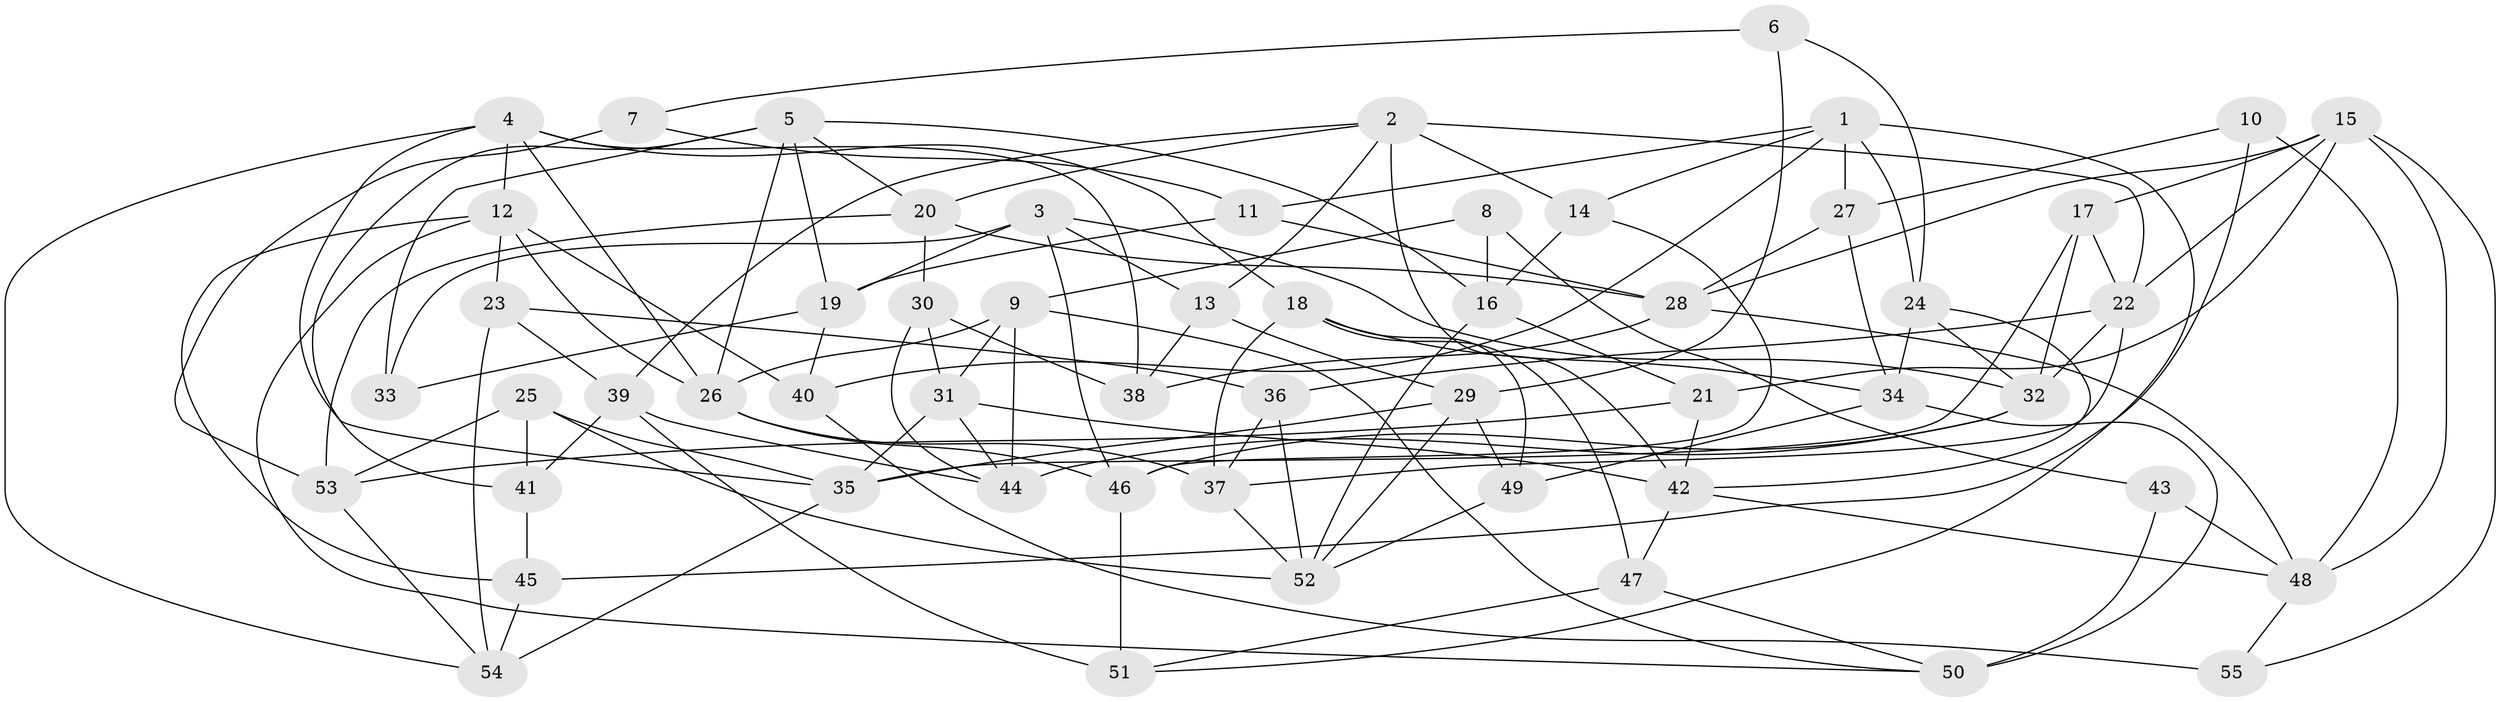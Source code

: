 // original degree distribution, {4: 1.0}
// Generated by graph-tools (version 1.1) at 2025/38/03/04/25 23:38:16]
// undirected, 55 vertices, 129 edges
graph export_dot {
  node [color=gray90,style=filled];
  1;
  2;
  3;
  4;
  5;
  6;
  7;
  8;
  9;
  10;
  11;
  12;
  13;
  14;
  15;
  16;
  17;
  18;
  19;
  20;
  21;
  22;
  23;
  24;
  25;
  26;
  27;
  28;
  29;
  30;
  31;
  32;
  33;
  34;
  35;
  36;
  37;
  38;
  39;
  40;
  41;
  42;
  43;
  44;
  45;
  46;
  47;
  48;
  49;
  50;
  51;
  52;
  53;
  54;
  55;
  1 -- 11 [weight=1.0];
  1 -- 14 [weight=1.0];
  1 -- 24 [weight=1.0];
  1 -- 27 [weight=1.0];
  1 -- 40 [weight=1.0];
  1 -- 51 [weight=1.0];
  2 -- 13 [weight=1.0];
  2 -- 14 [weight=1.0];
  2 -- 20 [weight=1.0];
  2 -- 22 [weight=1.0];
  2 -- 39 [weight=1.0];
  2 -- 42 [weight=1.0];
  3 -- 13 [weight=1.0];
  3 -- 19 [weight=1.0];
  3 -- 32 [weight=1.0];
  3 -- 33 [weight=2.0];
  3 -- 46 [weight=1.0];
  4 -- 12 [weight=1.0];
  4 -- 18 [weight=1.0];
  4 -- 26 [weight=1.0];
  4 -- 35 [weight=1.0];
  4 -- 38 [weight=1.0];
  4 -- 54 [weight=1.0];
  5 -- 16 [weight=1.0];
  5 -- 19 [weight=1.0];
  5 -- 20 [weight=1.0];
  5 -- 26 [weight=1.0];
  5 -- 33 [weight=1.0];
  5 -- 41 [weight=1.0];
  6 -- 7 [weight=1.0];
  6 -- 24 [weight=1.0];
  6 -- 29 [weight=2.0];
  7 -- 11 [weight=1.0];
  7 -- 53 [weight=2.0];
  8 -- 9 [weight=1.0];
  8 -- 16 [weight=2.0];
  8 -- 43 [weight=1.0];
  9 -- 26 [weight=1.0];
  9 -- 31 [weight=1.0];
  9 -- 44 [weight=2.0];
  9 -- 50 [weight=1.0];
  10 -- 27 [weight=1.0];
  10 -- 45 [weight=2.0];
  10 -- 48 [weight=1.0];
  11 -- 19 [weight=1.0];
  11 -- 28 [weight=1.0];
  12 -- 23 [weight=1.0];
  12 -- 26 [weight=1.0];
  12 -- 40 [weight=1.0];
  12 -- 45 [weight=1.0];
  12 -- 50 [weight=1.0];
  13 -- 29 [weight=1.0];
  13 -- 38 [weight=1.0];
  14 -- 16 [weight=1.0];
  14 -- 46 [weight=1.0];
  15 -- 17 [weight=1.0];
  15 -- 21 [weight=1.0];
  15 -- 22 [weight=1.0];
  15 -- 28 [weight=1.0];
  15 -- 48 [weight=1.0];
  15 -- 55 [weight=1.0];
  16 -- 21 [weight=1.0];
  16 -- 52 [weight=1.0];
  17 -- 22 [weight=1.0];
  17 -- 32 [weight=1.0];
  17 -- 35 [weight=1.0];
  18 -- 34 [weight=1.0];
  18 -- 37 [weight=2.0];
  18 -- 47 [weight=1.0];
  18 -- 49 [weight=1.0];
  19 -- 33 [weight=1.0];
  19 -- 40 [weight=2.0];
  20 -- 28 [weight=1.0];
  20 -- 30 [weight=2.0];
  20 -- 53 [weight=1.0];
  21 -- 42 [weight=1.0];
  21 -- 53 [weight=1.0];
  22 -- 32 [weight=1.0];
  22 -- 36 [weight=1.0];
  22 -- 37 [weight=1.0];
  23 -- 36 [weight=1.0];
  23 -- 39 [weight=1.0];
  23 -- 54 [weight=1.0];
  24 -- 32 [weight=1.0];
  24 -- 34 [weight=2.0];
  24 -- 42 [weight=1.0];
  25 -- 35 [weight=1.0];
  25 -- 41 [weight=1.0];
  25 -- 52 [weight=1.0];
  25 -- 53 [weight=1.0];
  26 -- 37 [weight=1.0];
  26 -- 46 [weight=1.0];
  27 -- 28 [weight=1.0];
  27 -- 34 [weight=1.0];
  28 -- 38 [weight=1.0];
  28 -- 48 [weight=1.0];
  29 -- 35 [weight=1.0];
  29 -- 49 [weight=1.0];
  29 -- 52 [weight=1.0];
  30 -- 31 [weight=2.0];
  30 -- 38 [weight=1.0];
  30 -- 44 [weight=1.0];
  31 -- 35 [weight=1.0];
  31 -- 42 [weight=1.0];
  31 -- 44 [weight=1.0];
  32 -- 44 [weight=1.0];
  32 -- 46 [weight=1.0];
  34 -- 49 [weight=1.0];
  34 -- 50 [weight=1.0];
  35 -- 54 [weight=1.0];
  36 -- 37 [weight=1.0];
  36 -- 52 [weight=1.0];
  37 -- 52 [weight=1.0];
  39 -- 41 [weight=1.0];
  39 -- 44 [weight=1.0];
  39 -- 51 [weight=2.0];
  40 -- 55 [weight=2.0];
  41 -- 45 [weight=1.0];
  42 -- 47 [weight=1.0];
  42 -- 48 [weight=1.0];
  43 -- 48 [weight=1.0];
  43 -- 50 [weight=2.0];
  45 -- 54 [weight=2.0];
  46 -- 51 [weight=2.0];
  47 -- 50 [weight=1.0];
  47 -- 51 [weight=1.0];
  48 -- 55 [weight=1.0];
  49 -- 52 [weight=1.0];
  53 -- 54 [weight=1.0];
}
